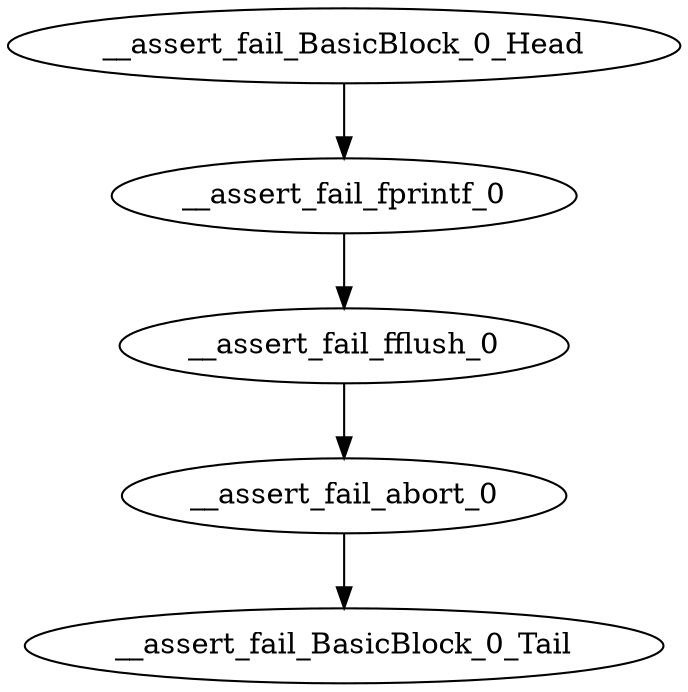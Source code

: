 digraph G {
    "__assert_fail_BasicBlock_0_Head" -> "__assert_fail_fprintf_0"
    "__assert_fail_fflush_0" -> "__assert_fail_abort_0"
    "__assert_fail_abort_0" -> "__assert_fail_BasicBlock_0_Tail"
    "__assert_fail_fprintf_0" -> "__assert_fail_fflush_0"
}
